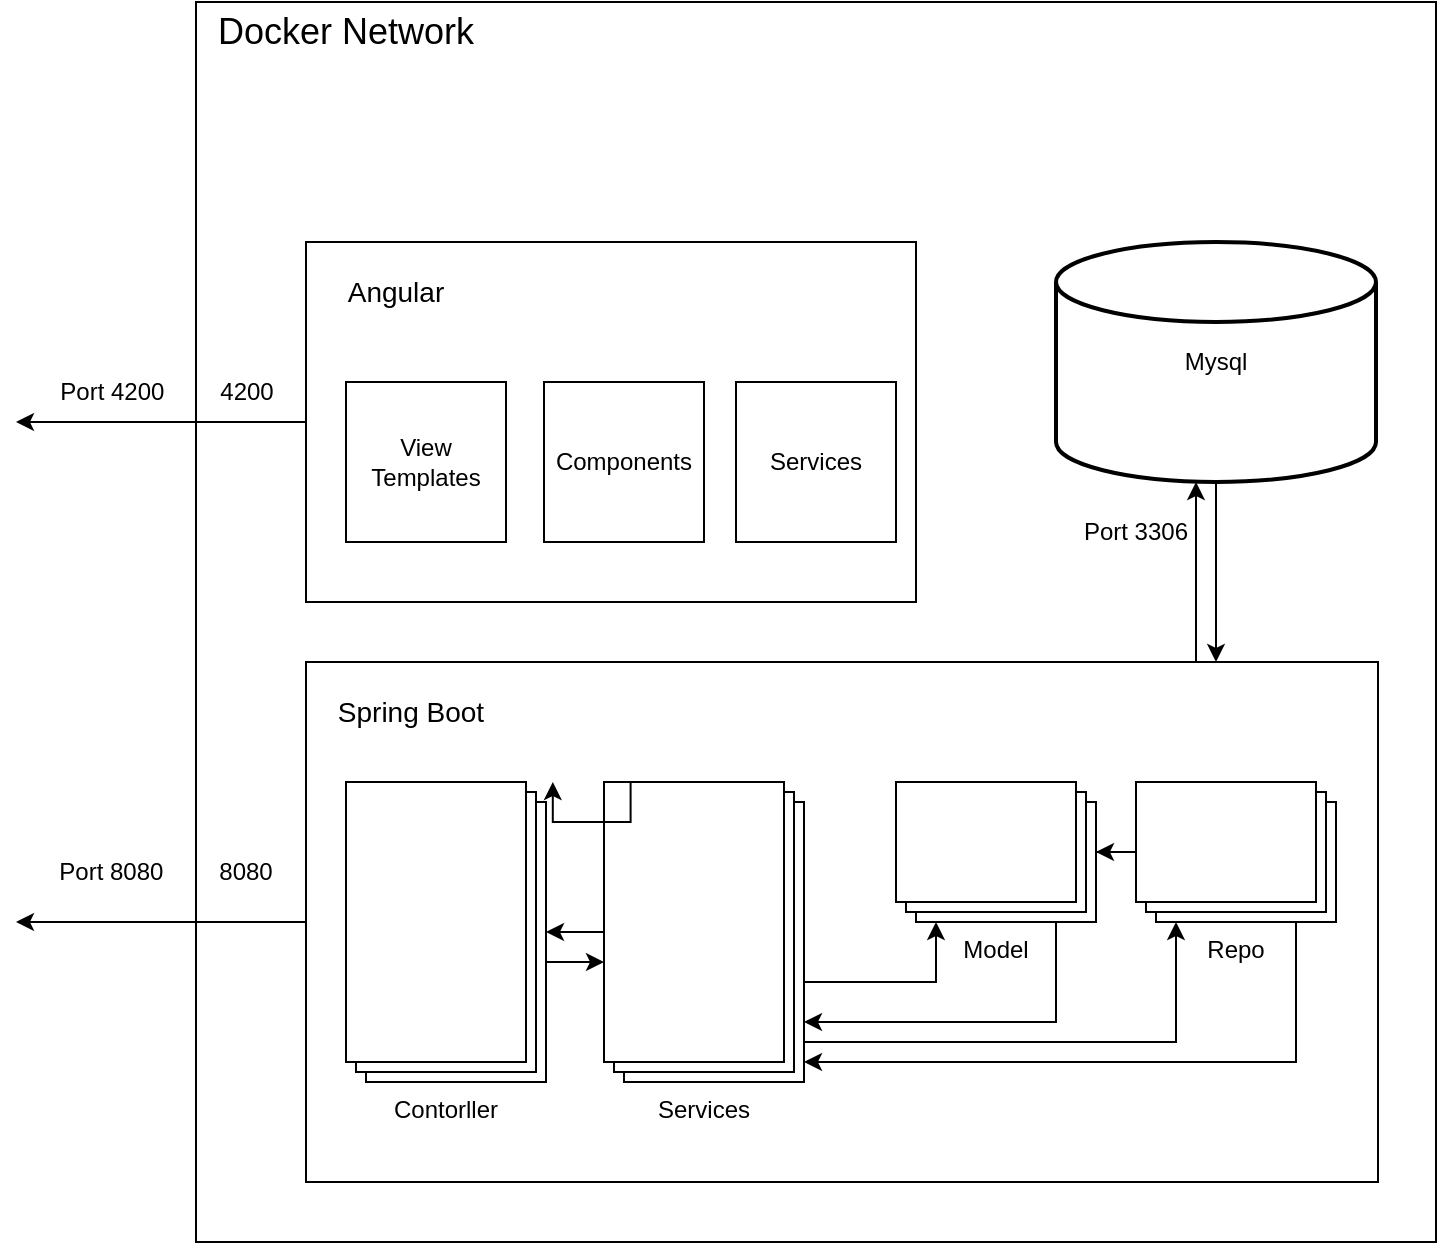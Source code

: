 <mxfile version="22.1.16" type="device">
  <diagram name="Seite-1" id="sgqPQjKhVZXb0571wNXU">
    <mxGraphModel dx="954" dy="576" grid="1" gridSize="10" guides="1" tooltips="1" connect="1" arrows="1" fold="1" page="1" pageScale="1" pageWidth="827" pageHeight="1169" math="0" shadow="0">
      <root>
        <mxCell id="0" />
        <mxCell id="1" parent="0" />
        <mxCell id="pxNu8yLYfZmzI5YL1-k2-2" value="" style="whiteSpace=wrap;html=1;aspect=fixed;" parent="1" vertex="1">
          <mxGeometry x="149" y="120" width="620" height="620" as="geometry" />
        </mxCell>
        <mxCell id="pxNu8yLYfZmzI5YL1-k2-3" value="&lt;font style=&quot;font-size: 18px;&quot;&gt;Docker Network&lt;/font&gt;" style="text;html=1;strokeColor=none;fillColor=none;align=center;verticalAlign=middle;whiteSpace=wrap;rounded=0;" parent="1" vertex="1">
          <mxGeometry x="149" y="120" width="150" height="30" as="geometry" />
        </mxCell>
        <mxCell id="pxNu8yLYfZmzI5YL1-k2-5" value="" style="shape=image;verticalLabelPosition=bottom;labelBackgroundColor=default;verticalAlign=top;aspect=fixed;imageAspect=0;image=https://d1.awsstatic.com/acs/characters/Logos/Docker-Logo_Horizontel_279x131.b8a5c41e56b77706656d61080f6a0217a3ba356d.png;" parent="1" vertex="1">
          <mxGeometry x="279" y="130" width="149.08" height="70" as="geometry" />
        </mxCell>
        <mxCell id="pxNu8yLYfZmzI5YL1-k2-36" style="edgeStyle=orthogonalEdgeStyle;rounded=0;orthogonalLoop=1;jettySize=auto;html=1;" parent="1" source="pxNu8yLYfZmzI5YL1-k2-8" edge="1">
          <mxGeometry relative="1" as="geometry">
            <mxPoint x="59" y="330" as="targetPoint" />
          </mxGeometry>
        </mxCell>
        <mxCell id="pxNu8yLYfZmzI5YL1-k2-8" value="" style="rounded=0;whiteSpace=wrap;html=1;" parent="1" vertex="1">
          <mxGeometry x="204" y="240" width="305" height="180" as="geometry" />
        </mxCell>
        <mxCell id="pxNu8yLYfZmzI5YL1-k2-9" value="&lt;font style=&quot;font-size: 14px;&quot;&gt;Angular&lt;/font&gt;" style="text;html=1;strokeColor=none;fillColor=none;align=center;verticalAlign=middle;whiteSpace=wrap;rounded=0;" parent="1" vertex="1">
          <mxGeometry x="219" y="250" width="60" height="30" as="geometry" />
        </mxCell>
        <mxCell id="pxNu8yLYfZmzI5YL1-k2-11" value="View Templates" style="whiteSpace=wrap;html=1;aspect=fixed;" parent="1" vertex="1">
          <mxGeometry x="224" y="310" width="80" height="80" as="geometry" />
        </mxCell>
        <mxCell id="pxNu8yLYfZmzI5YL1-k2-12" value="Components" style="whiteSpace=wrap;html=1;aspect=fixed;" parent="1" vertex="1">
          <mxGeometry x="323" y="310" width="80" height="80" as="geometry" />
        </mxCell>
        <mxCell id="pxNu8yLYfZmzI5YL1-k2-13" value="Services" style="whiteSpace=wrap;html=1;aspect=fixed;" parent="1" vertex="1">
          <mxGeometry x="419" y="310" width="80" height="80" as="geometry" />
        </mxCell>
        <mxCell id="pxNu8yLYfZmzI5YL1-k2-14" value="" style="shape=image;verticalLabelPosition=bottom;labelBackgroundColor=default;verticalAlign=top;aspect=fixed;imageAspect=0;image=https://maximago.de/wp-content/uploads/2022/11/angular-maximago.png;" parent="1" vertex="1">
          <mxGeometry x="269" y="240" width="83.45" height="50" as="geometry" />
        </mxCell>
        <mxCell id="pxNu8yLYfZmzI5YL1-k2-33" style="edgeStyle=orthogonalEdgeStyle;rounded=0;orthogonalLoop=1;jettySize=auto;html=1;" parent="1" edge="1">
          <mxGeometry relative="1" as="geometry">
            <mxPoint x="649.0" y="450" as="sourcePoint" />
            <mxPoint x="649.0" y="360" as="targetPoint" />
            <Array as="points">
              <mxPoint x="649" y="420" />
              <mxPoint x="649" y="420" />
            </Array>
          </mxGeometry>
        </mxCell>
        <mxCell id="pxNu8yLYfZmzI5YL1-k2-39" style="edgeStyle=orthogonalEdgeStyle;rounded=0;orthogonalLoop=1;jettySize=auto;html=1;" parent="1" source="pxNu8yLYfZmzI5YL1-k2-15" edge="1">
          <mxGeometry relative="1" as="geometry">
            <mxPoint x="59" y="580" as="targetPoint" />
          </mxGeometry>
        </mxCell>
        <mxCell id="pxNu8yLYfZmzI5YL1-k2-15" value="" style="rounded=0;whiteSpace=wrap;html=1;" parent="1" vertex="1">
          <mxGeometry x="204" y="450" width="536" height="260" as="geometry" />
        </mxCell>
        <mxCell id="pxNu8yLYfZmzI5YL1-k2-16" value="&lt;font style=&quot;font-size: 14px;&quot;&gt;Spring Boot&lt;/font&gt;" style="text;html=1;strokeColor=none;fillColor=none;align=center;verticalAlign=middle;whiteSpace=wrap;rounded=0;" parent="1" vertex="1">
          <mxGeometry x="204" y="460" width="105" height="30" as="geometry" />
        </mxCell>
        <mxCell id="pxNu8yLYfZmzI5YL1-k2-26" value="" style="edgeStyle=orthogonalEdgeStyle;rounded=0;orthogonalLoop=1;jettySize=auto;html=1;" parent="1" edge="1">
          <mxGeometry relative="1" as="geometry">
            <mxPoint x="324" y="600" as="sourcePoint" />
            <mxPoint x="353" y="600" as="targetPoint" />
          </mxGeometry>
        </mxCell>
        <mxCell id="pxNu8yLYfZmzI5YL1-k2-20" value="Contorller" style="verticalLabelPosition=bottom;verticalAlign=top;html=1;shape=mxgraph.basic.layered_rect;dx=10;outlineConnect=0;whiteSpace=wrap;" parent="1" vertex="1">
          <mxGeometry x="224" y="510" width="100" height="150" as="geometry" />
        </mxCell>
        <mxCell id="pxNu8yLYfZmzI5YL1-k2-27" value="" style="edgeStyle=orthogonalEdgeStyle;rounded=0;orthogonalLoop=1;jettySize=auto;html=1;" parent="1" target="pxNu8yLYfZmzI5YL1-k2-22" edge="1">
          <mxGeometry relative="1" as="geometry">
            <mxPoint x="453" y="605" as="sourcePoint" />
            <mxPoint x="549" y="600" as="targetPoint" />
            <Array as="points">
              <mxPoint x="453" y="610" />
              <mxPoint x="519" y="610" />
            </Array>
          </mxGeometry>
        </mxCell>
        <mxCell id="pxNu8yLYfZmzI5YL1-k2-28" style="edgeStyle=orthogonalEdgeStyle;rounded=0;orthogonalLoop=1;jettySize=auto;html=1;" parent="1" source="pxNu8yLYfZmzI5YL1-k2-21" target="pxNu8yLYfZmzI5YL1-k2-23" edge="1">
          <mxGeometry relative="1" as="geometry">
            <Array as="points">
              <mxPoint x="639" y="640" />
            </Array>
          </mxGeometry>
        </mxCell>
        <mxCell id="pxNu8yLYfZmzI5YL1-k2-42" value="" style="edgeStyle=orthogonalEdgeStyle;rounded=0;orthogonalLoop=1;jettySize=auto;html=1;" parent="1" source="pxNu8yLYfZmzI5YL1-k2-21" target="pxNu8yLYfZmzI5YL1-k2-20" edge="1">
          <mxGeometry relative="1" as="geometry" />
        </mxCell>
        <mxCell id="pxNu8yLYfZmzI5YL1-k2-21" value="Services" style="verticalLabelPosition=bottom;verticalAlign=top;html=1;shape=mxgraph.basic.layered_rect;dx=10;outlineConnect=0;whiteSpace=wrap;" parent="1" vertex="1">
          <mxGeometry x="353" y="510" width="100" height="150" as="geometry" />
        </mxCell>
        <mxCell id="pxNu8yLYfZmzI5YL1-k2-45" style="edgeStyle=orthogonalEdgeStyle;rounded=0;orthogonalLoop=1;jettySize=auto;html=1;" parent="1" source="pxNu8yLYfZmzI5YL1-k2-22" target="pxNu8yLYfZmzI5YL1-k2-21" edge="1">
          <mxGeometry relative="1" as="geometry">
            <Array as="points">
              <mxPoint x="579" y="630" />
            </Array>
          </mxGeometry>
        </mxCell>
        <mxCell id="pxNu8yLYfZmzI5YL1-k2-22" value="Model" style="verticalLabelPosition=bottom;verticalAlign=top;html=1;shape=mxgraph.basic.layered_rect;dx=10;outlineConnect=0;whiteSpace=wrap;" parent="1" vertex="1">
          <mxGeometry x="499" y="510" width="100" height="70" as="geometry" />
        </mxCell>
        <mxCell id="pxNu8yLYfZmzI5YL1-k2-31" value="" style="edgeStyle=orthogonalEdgeStyle;rounded=0;orthogonalLoop=1;jettySize=auto;html=1;" parent="1" source="pxNu8yLYfZmzI5YL1-k2-23" target="pxNu8yLYfZmzI5YL1-k2-22" edge="1">
          <mxGeometry relative="1" as="geometry" />
        </mxCell>
        <mxCell id="pxNu8yLYfZmzI5YL1-k2-44" style="edgeStyle=orthogonalEdgeStyle;rounded=0;orthogonalLoop=1;jettySize=auto;html=1;" parent="1" source="pxNu8yLYfZmzI5YL1-k2-23" target="pxNu8yLYfZmzI5YL1-k2-21" edge="1">
          <mxGeometry relative="1" as="geometry">
            <Array as="points">
              <mxPoint x="699" y="650" />
            </Array>
          </mxGeometry>
        </mxCell>
        <mxCell id="pxNu8yLYfZmzI5YL1-k2-23" value="Repo" style="verticalLabelPosition=bottom;verticalAlign=top;html=1;shape=mxgraph.basic.layered_rect;dx=10;outlineConnect=0;whiteSpace=wrap;" parent="1" vertex="1">
          <mxGeometry x="619" y="510" width="100" height="70" as="geometry" />
        </mxCell>
        <mxCell id="pxNu8yLYfZmzI5YL1-k2-46" value="" style="edgeStyle=orthogonalEdgeStyle;rounded=0;orthogonalLoop=1;jettySize=auto;html=1;" parent="1" source="pxNu8yLYfZmzI5YL1-k2-32" target="pxNu8yLYfZmzI5YL1-k2-15" edge="1">
          <mxGeometry relative="1" as="geometry">
            <Array as="points">
              <mxPoint x="659" y="430" />
              <mxPoint x="659" y="430" />
            </Array>
          </mxGeometry>
        </mxCell>
        <mxCell id="pxNu8yLYfZmzI5YL1-k2-32" value="Mysql" style="strokeWidth=2;html=1;shape=mxgraph.flowchart.database;whiteSpace=wrap;" parent="1" vertex="1">
          <mxGeometry x="579" y="240" width="160" height="120" as="geometry" />
        </mxCell>
        <mxCell id="pxNu8yLYfZmzI5YL1-k2-35" value="Port 3306" style="text;html=1;strokeColor=none;fillColor=none;align=center;verticalAlign=middle;whiteSpace=wrap;rounded=0;" parent="1" vertex="1">
          <mxGeometry x="589" y="370" width="60" height="30" as="geometry" />
        </mxCell>
        <mxCell id="pxNu8yLYfZmzI5YL1-k2-38" value="Port 4200&lt;span style=&quot;white-space: pre;&quot;&gt;&#x9;&lt;/span&gt;4200" style="text;html=1;strokeColor=none;fillColor=none;align=center;verticalAlign=middle;whiteSpace=wrap;rounded=0;" parent="1" vertex="1">
          <mxGeometry x="79" y="300" width="111" height="30" as="geometry" />
        </mxCell>
        <mxCell id="pxNu8yLYfZmzI5YL1-k2-40" value="Port 8080&lt;span style=&quot;white-space: pre;&quot;&gt;&#x9;&lt;/span&gt;8080" style="text;html=1;strokeColor=none;fillColor=none;align=center;verticalAlign=middle;whiteSpace=wrap;rounded=0;" parent="1" vertex="1">
          <mxGeometry x="79" y="540" width="110" height="30" as="geometry" />
        </mxCell>
        <mxCell id="pxNu8yLYfZmzI5YL1-k2-47" value="" style="shape=image;verticalLabelPosition=bottom;labelBackgroundColor=default;verticalAlign=top;aspect=fixed;imageAspect=0;image=https://ertan-toker.de/wp-content/uploads/2018/04/spring-boot-project-logo-1-thegem-blog-default.png;" parent="1" vertex="1">
          <mxGeometry x="288.52" y="440" width="77.78" height="70" as="geometry" />
        </mxCell>
        <mxCell id="pxNu8yLYfZmzI5YL1-k2-48" style="edgeStyle=orthogonalEdgeStyle;rounded=0;orthogonalLoop=1;jettySize=auto;html=1;exitX=1;exitY=1;exitDx=0;exitDy=0;" parent="1" source="pxNu8yLYfZmzI5YL1-k2-47" target="pxNu8yLYfZmzI5YL1-k2-47" edge="1">
          <mxGeometry relative="1" as="geometry" />
        </mxCell>
      </root>
    </mxGraphModel>
  </diagram>
</mxfile>
